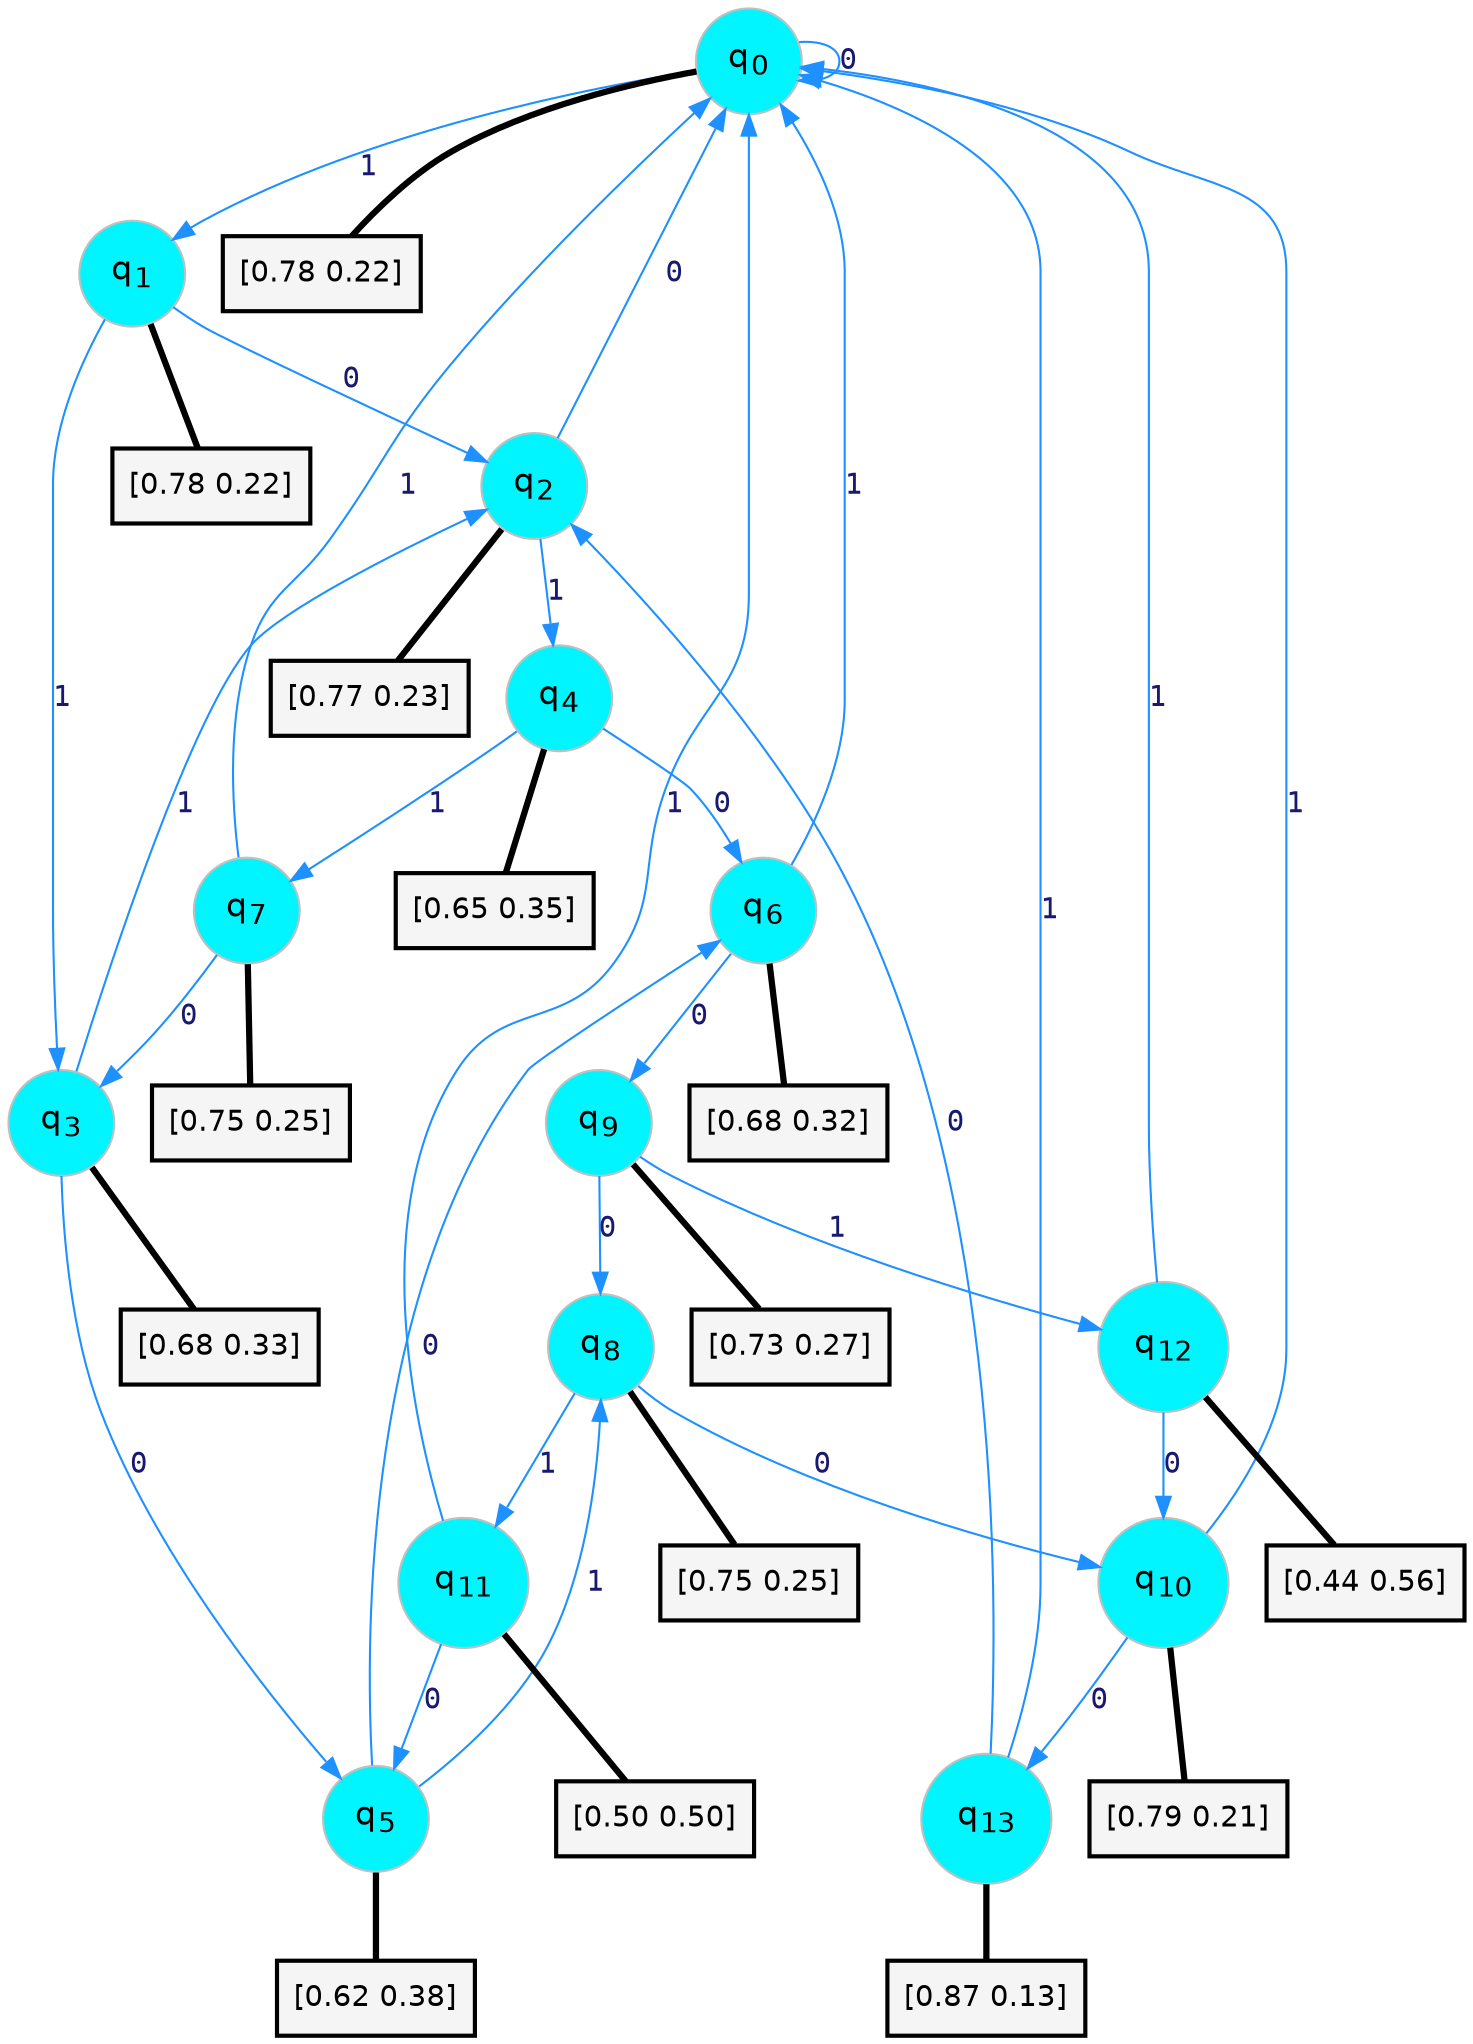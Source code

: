 digraph G {
graph [
bgcolor=transparent, dpi=300, rankdir=TD, size="40,25"];
node [
color=gray, fillcolor=turquoise1, fontcolor=black, fontname=Helvetica, fontsize=16, fontweight=bold, shape=circle, style=filled];
edge [
arrowsize=1, color=dodgerblue1, fontcolor=midnightblue, fontname=courier, fontweight=bold, penwidth=1, style=solid, weight=20];
0[label=<q<SUB>0</SUB>>];
1[label=<q<SUB>1</SUB>>];
2[label=<q<SUB>2</SUB>>];
3[label=<q<SUB>3</SUB>>];
4[label=<q<SUB>4</SUB>>];
5[label=<q<SUB>5</SUB>>];
6[label=<q<SUB>6</SUB>>];
7[label=<q<SUB>7</SUB>>];
8[label=<q<SUB>8</SUB>>];
9[label=<q<SUB>9</SUB>>];
10[label=<q<SUB>10</SUB>>];
11[label=<q<SUB>11</SUB>>];
12[label=<q<SUB>12</SUB>>];
13[label=<q<SUB>13</SUB>>];
14[label="[0.78 0.22]", shape=box,fontcolor=black, fontname=Helvetica, fontsize=14, penwidth=2, fillcolor=whitesmoke,color=black];
15[label="[0.78 0.22]", shape=box,fontcolor=black, fontname=Helvetica, fontsize=14, penwidth=2, fillcolor=whitesmoke,color=black];
16[label="[0.77 0.23]", shape=box,fontcolor=black, fontname=Helvetica, fontsize=14, penwidth=2, fillcolor=whitesmoke,color=black];
17[label="[0.68 0.33]", shape=box,fontcolor=black, fontname=Helvetica, fontsize=14, penwidth=2, fillcolor=whitesmoke,color=black];
18[label="[0.65 0.35]", shape=box,fontcolor=black, fontname=Helvetica, fontsize=14, penwidth=2, fillcolor=whitesmoke,color=black];
19[label="[0.62 0.38]", shape=box,fontcolor=black, fontname=Helvetica, fontsize=14, penwidth=2, fillcolor=whitesmoke,color=black];
20[label="[0.68 0.32]", shape=box,fontcolor=black, fontname=Helvetica, fontsize=14, penwidth=2, fillcolor=whitesmoke,color=black];
21[label="[0.75 0.25]", shape=box,fontcolor=black, fontname=Helvetica, fontsize=14, penwidth=2, fillcolor=whitesmoke,color=black];
22[label="[0.75 0.25]", shape=box,fontcolor=black, fontname=Helvetica, fontsize=14, penwidth=2, fillcolor=whitesmoke,color=black];
23[label="[0.73 0.27]", shape=box,fontcolor=black, fontname=Helvetica, fontsize=14, penwidth=2, fillcolor=whitesmoke,color=black];
24[label="[0.79 0.21]", shape=box,fontcolor=black, fontname=Helvetica, fontsize=14, penwidth=2, fillcolor=whitesmoke,color=black];
25[label="[0.50 0.50]", shape=box,fontcolor=black, fontname=Helvetica, fontsize=14, penwidth=2, fillcolor=whitesmoke,color=black];
26[label="[0.44 0.56]", shape=box,fontcolor=black, fontname=Helvetica, fontsize=14, penwidth=2, fillcolor=whitesmoke,color=black];
27[label="[0.87 0.13]", shape=box,fontcolor=black, fontname=Helvetica, fontsize=14, penwidth=2, fillcolor=whitesmoke,color=black];
0->0 [label=0];
0->1 [label=1];
0->14 [arrowhead=none, penwidth=3,color=black];
1->2 [label=0];
1->3 [label=1];
1->15 [arrowhead=none, penwidth=3,color=black];
2->0 [label=0];
2->4 [label=1];
2->16 [arrowhead=none, penwidth=3,color=black];
3->5 [label=0];
3->2 [label=1];
3->17 [arrowhead=none, penwidth=3,color=black];
4->6 [label=0];
4->7 [label=1];
4->18 [arrowhead=none, penwidth=3,color=black];
5->6 [label=0];
5->8 [label=1];
5->19 [arrowhead=none, penwidth=3,color=black];
6->9 [label=0];
6->0 [label=1];
6->20 [arrowhead=none, penwidth=3,color=black];
7->3 [label=0];
7->0 [label=1];
7->21 [arrowhead=none, penwidth=3,color=black];
8->10 [label=0];
8->11 [label=1];
8->22 [arrowhead=none, penwidth=3,color=black];
9->8 [label=0];
9->12 [label=1];
9->23 [arrowhead=none, penwidth=3,color=black];
10->13 [label=0];
10->0 [label=1];
10->24 [arrowhead=none, penwidth=3,color=black];
11->5 [label=0];
11->0 [label=1];
11->25 [arrowhead=none, penwidth=3,color=black];
12->10 [label=0];
12->0 [label=1];
12->26 [arrowhead=none, penwidth=3,color=black];
13->2 [label=0];
13->0 [label=1];
13->27 [arrowhead=none, penwidth=3,color=black];
}
